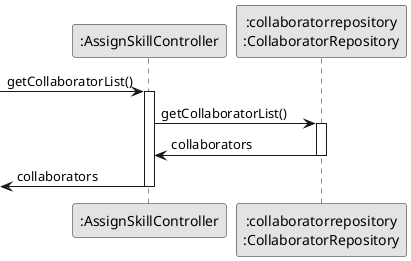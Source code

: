@startuml
skinparam monochrome true
skinparam packageStyle rectangle
skinparam shadowing false

participant ":AssignSkillController" as CTRL
participant ":collaboratorrepository\n:CollaboratorRepository" as CR

        -> CTRL: getCollaboratorList()
        activate CTRL

        CTRL -> CR: getCollaboratorList()
        activate CR

        CR -> CTRL: collaborators
        deactivate CR

        <- CTRL: collaborators
        deactivate CTRL


@enduml
